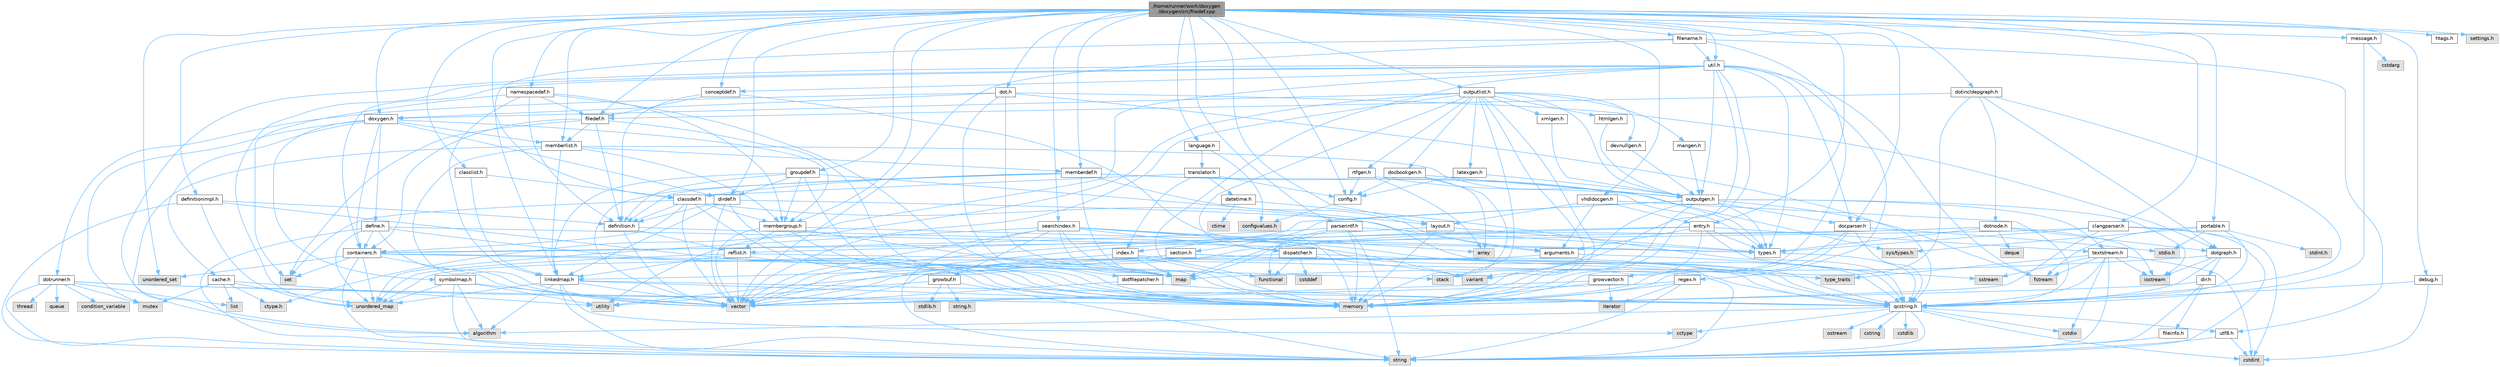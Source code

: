 digraph "/home/runner/work/doxygen/doxygen/src/filedef.cpp"
{
 // INTERACTIVE_SVG=YES
 // LATEX_PDF_SIZE
  bgcolor="transparent";
  edge [fontname=Helvetica,fontsize=10,labelfontname=Helvetica,labelfontsize=10];
  node [fontname=Helvetica,fontsize=10,shape=box,height=0.2,width=0.4];
  Node1 [id="Node000001",label="/home/runner/work/doxygen\l/doxygen/src/filedef.cpp",height=0.2,width=0.4,color="gray40", fillcolor="grey60", style="filled", fontcolor="black"];
  Node1 -> Node2 [id="edge1_Node000001_Node000002",color="steelblue1",style="solid"];
  Node2 [id="Node000002",label="unordered_set",height=0.2,width=0.4,color="grey60", fillcolor="#E0E0E0", style="filled"];
  Node1 -> Node3 [id="edge2_Node000001_Node000003",color="steelblue1",style="solid"];
  Node3 [id="Node000003",label="memberlist.h",height=0.2,width=0.4,color="grey40", fillcolor="white", style="filled",URL="$dd/d78/memberlist_8h.html",tooltip=" "];
  Node3 -> Node4 [id="edge3_Node000003_Node000004",color="steelblue1",style="solid"];
  Node4 [id="Node000004",label="vector",height=0.2,width=0.4,color="grey60", fillcolor="#E0E0E0", style="filled"];
  Node3 -> Node5 [id="edge4_Node000003_Node000005",color="steelblue1",style="solid"];
  Node5 [id="Node000005",label="algorithm",height=0.2,width=0.4,color="grey60", fillcolor="#E0E0E0", style="filled"];
  Node3 -> Node6 [id="edge5_Node000003_Node000006",color="steelblue1",style="solid"];
  Node6 [id="Node000006",label="memberdef.h",height=0.2,width=0.4,color="grey40", fillcolor="white", style="filled",URL="$d4/d46/memberdef_8h.html",tooltip=" "];
  Node6 -> Node4 [id="edge6_Node000006_Node000004",color="steelblue1",style="solid"];
  Node6 -> Node7 [id="edge7_Node000006_Node000007",color="steelblue1",style="solid"];
  Node7 [id="Node000007",label="memory",height=0.2,width=0.4,color="grey60", fillcolor="#E0E0E0", style="filled"];
  Node6 -> Node8 [id="edge8_Node000006_Node000008",color="steelblue1",style="solid"];
  Node8 [id="Node000008",label="sys/types.h",height=0.2,width=0.4,color="grey60", fillcolor="#E0E0E0", style="filled"];
  Node6 -> Node9 [id="edge9_Node000006_Node000009",color="steelblue1",style="solid"];
  Node9 [id="Node000009",label="types.h",height=0.2,width=0.4,color="grey40", fillcolor="white", style="filled",URL="$d9/d49/types_8h.html",tooltip="This file contains a number of basic enums and types."];
  Node9 -> Node10 [id="edge10_Node000009_Node000010",color="steelblue1",style="solid"];
  Node10 [id="Node000010",label="qcstring.h",height=0.2,width=0.4,color="grey40", fillcolor="white", style="filled",URL="$d7/d5c/qcstring_8h.html",tooltip=" "];
  Node10 -> Node11 [id="edge11_Node000010_Node000011",color="steelblue1",style="solid"];
  Node11 [id="Node000011",label="string",height=0.2,width=0.4,color="grey60", fillcolor="#E0E0E0", style="filled"];
  Node10 -> Node5 [id="edge12_Node000010_Node000005",color="steelblue1",style="solid"];
  Node10 -> Node12 [id="edge13_Node000010_Node000012",color="steelblue1",style="solid"];
  Node12 [id="Node000012",label="cctype",height=0.2,width=0.4,color="grey60", fillcolor="#E0E0E0", style="filled"];
  Node10 -> Node13 [id="edge14_Node000010_Node000013",color="steelblue1",style="solid"];
  Node13 [id="Node000013",label="cstring",height=0.2,width=0.4,color="grey60", fillcolor="#E0E0E0", style="filled"];
  Node10 -> Node14 [id="edge15_Node000010_Node000014",color="steelblue1",style="solid"];
  Node14 [id="Node000014",label="cstdio",height=0.2,width=0.4,color="grey60", fillcolor="#E0E0E0", style="filled"];
  Node10 -> Node15 [id="edge16_Node000010_Node000015",color="steelblue1",style="solid"];
  Node15 [id="Node000015",label="cstdlib",height=0.2,width=0.4,color="grey60", fillcolor="#E0E0E0", style="filled"];
  Node10 -> Node16 [id="edge17_Node000010_Node000016",color="steelblue1",style="solid"];
  Node16 [id="Node000016",label="cstdint",height=0.2,width=0.4,color="grey60", fillcolor="#E0E0E0", style="filled"];
  Node10 -> Node17 [id="edge18_Node000010_Node000017",color="steelblue1",style="solid"];
  Node17 [id="Node000017",label="ostream",height=0.2,width=0.4,color="grey60", fillcolor="#E0E0E0", style="filled"];
  Node10 -> Node18 [id="edge19_Node000010_Node000018",color="steelblue1",style="solid"];
  Node18 [id="Node000018",label="utf8.h",height=0.2,width=0.4,color="grey40", fillcolor="white", style="filled",URL="$db/d7c/utf8_8h.html",tooltip="Various UTF8 related helper functions."];
  Node18 -> Node16 [id="edge20_Node000018_Node000016",color="steelblue1",style="solid"];
  Node18 -> Node11 [id="edge21_Node000018_Node000011",color="steelblue1",style="solid"];
  Node6 -> Node19 [id="edge22_Node000006_Node000019",color="steelblue1",style="solid"];
  Node19 [id="Node000019",label="definition.h",height=0.2,width=0.4,color="grey40", fillcolor="white", style="filled",URL="$df/da1/definition_8h.html",tooltip=" "];
  Node19 -> Node4 [id="edge23_Node000019_Node000004",color="steelblue1",style="solid"];
  Node19 -> Node9 [id="edge24_Node000019_Node000009",color="steelblue1",style="solid"];
  Node19 -> Node20 [id="edge25_Node000019_Node000020",color="steelblue1",style="solid"];
  Node20 [id="Node000020",label="reflist.h",height=0.2,width=0.4,color="grey40", fillcolor="white", style="filled",URL="$d1/d02/reflist_8h.html",tooltip=" "];
  Node20 -> Node4 [id="edge26_Node000020_Node000004",color="steelblue1",style="solid"];
  Node20 -> Node21 [id="edge27_Node000020_Node000021",color="steelblue1",style="solid"];
  Node21 [id="Node000021",label="unordered_map",height=0.2,width=0.4,color="grey60", fillcolor="#E0E0E0", style="filled"];
  Node20 -> Node7 [id="edge28_Node000020_Node000007",color="steelblue1",style="solid"];
  Node20 -> Node10 [id="edge29_Node000020_Node000010",color="steelblue1",style="solid"];
  Node20 -> Node22 [id="edge30_Node000020_Node000022",color="steelblue1",style="solid"];
  Node22 [id="Node000022",label="linkedmap.h",height=0.2,width=0.4,color="grey40", fillcolor="white", style="filled",URL="$da/de1/linkedmap_8h.html",tooltip=" "];
  Node22 -> Node21 [id="edge31_Node000022_Node000021",color="steelblue1",style="solid"];
  Node22 -> Node4 [id="edge32_Node000022_Node000004",color="steelblue1",style="solid"];
  Node22 -> Node7 [id="edge33_Node000022_Node000007",color="steelblue1",style="solid"];
  Node22 -> Node11 [id="edge34_Node000022_Node000011",color="steelblue1",style="solid"];
  Node22 -> Node5 [id="edge35_Node000022_Node000005",color="steelblue1",style="solid"];
  Node22 -> Node12 [id="edge36_Node000022_Node000012",color="steelblue1",style="solid"];
  Node22 -> Node10 [id="edge37_Node000022_Node000010",color="steelblue1",style="solid"];
  Node6 -> Node23 [id="edge38_Node000006_Node000023",color="steelblue1",style="solid"];
  Node23 [id="Node000023",label="arguments.h",height=0.2,width=0.4,color="grey40", fillcolor="white", style="filled",URL="$df/d9b/arguments_8h.html",tooltip=" "];
  Node23 -> Node4 [id="edge39_Node000023_Node000004",color="steelblue1",style="solid"];
  Node23 -> Node10 [id="edge40_Node000023_Node000010",color="steelblue1",style="solid"];
  Node6 -> Node24 [id="edge41_Node000006_Node000024",color="steelblue1",style="solid"];
  Node24 [id="Node000024",label="classdef.h",height=0.2,width=0.4,color="grey40", fillcolor="white", style="filled",URL="$d1/da6/classdef_8h.html",tooltip=" "];
  Node24 -> Node7 [id="edge42_Node000024_Node000007",color="steelblue1",style="solid"];
  Node24 -> Node4 [id="edge43_Node000024_Node000004",color="steelblue1",style="solid"];
  Node24 -> Node25 [id="edge44_Node000024_Node000025",color="steelblue1",style="solid"];
  Node25 [id="Node000025",label="set",height=0.2,width=0.4,color="grey60", fillcolor="#E0E0E0", style="filled"];
  Node24 -> Node26 [id="edge45_Node000024_Node000026",color="steelblue1",style="solid"];
  Node26 [id="Node000026",label="containers.h",height=0.2,width=0.4,color="grey40", fillcolor="white", style="filled",URL="$d5/d75/containers_8h.html",tooltip=" "];
  Node26 -> Node4 [id="edge46_Node000026_Node000004",color="steelblue1",style="solid"];
  Node26 -> Node11 [id="edge47_Node000026_Node000011",color="steelblue1",style="solid"];
  Node26 -> Node25 [id="edge48_Node000026_Node000025",color="steelblue1",style="solid"];
  Node26 -> Node27 [id="edge49_Node000026_Node000027",color="steelblue1",style="solid"];
  Node27 [id="Node000027",label="map",height=0.2,width=0.4,color="grey60", fillcolor="#E0E0E0", style="filled"];
  Node26 -> Node2 [id="edge50_Node000026_Node000002",color="steelblue1",style="solid"];
  Node26 -> Node21 [id="edge51_Node000026_Node000021",color="steelblue1",style="solid"];
  Node26 -> Node28 [id="edge52_Node000026_Node000028",color="steelblue1",style="solid"];
  Node28 [id="Node000028",label="stack",height=0.2,width=0.4,color="grey60", fillcolor="#E0E0E0", style="filled"];
  Node24 -> Node19 [id="edge53_Node000024_Node000019",color="steelblue1",style="solid"];
  Node24 -> Node23 [id="edge54_Node000024_Node000023",color="steelblue1",style="solid"];
  Node24 -> Node29 [id="edge55_Node000024_Node000029",color="steelblue1",style="solid"];
  Node29 [id="Node000029",label="membergroup.h",height=0.2,width=0.4,color="grey40", fillcolor="white", style="filled",URL="$d9/d11/membergroup_8h.html",tooltip=" "];
  Node29 -> Node4 [id="edge56_Node000029_Node000004",color="steelblue1",style="solid"];
  Node29 -> Node27 [id="edge57_Node000029_Node000027",color="steelblue1",style="solid"];
  Node29 -> Node7 [id="edge58_Node000029_Node000007",color="steelblue1",style="solid"];
  Node29 -> Node9 [id="edge59_Node000029_Node000009",color="steelblue1",style="solid"];
  Node29 -> Node20 [id="edge60_Node000029_Node000020",color="steelblue1",style="solid"];
  Node3 -> Node22 [id="edge61_Node000003_Node000022",color="steelblue1",style="solid"];
  Node3 -> Node9 [id="edge62_Node000003_Node000009",color="steelblue1",style="solid"];
  Node3 -> Node29 [id="edge63_Node000003_Node000029",color="steelblue1",style="solid"];
  Node1 -> Node30 [id="edge64_Node000001_Node000030",color="steelblue1",style="solid"];
  Node30 [id="Node000030",label="classlist.h",height=0.2,width=0.4,color="grey40", fillcolor="white", style="filled",URL="$d2/df8/classlist_8h.html",tooltip=" "];
  Node30 -> Node22 [id="edge65_Node000030_Node000022",color="steelblue1",style="solid"];
  Node30 -> Node24 [id="edge66_Node000030_Node000024",color="steelblue1",style="solid"];
  Node1 -> Node31 [id="edge67_Node000001_Node000031",color="steelblue1",style="solid"];
  Node31 [id="Node000031",label="filedef.h",height=0.2,width=0.4,color="grey40", fillcolor="white", style="filled",URL="$d4/d3a/filedef_8h.html",tooltip=" "];
  Node31 -> Node7 [id="edge68_Node000031_Node000007",color="steelblue1",style="solid"];
  Node31 -> Node25 [id="edge69_Node000031_Node000025",color="steelblue1",style="solid"];
  Node31 -> Node19 [id="edge70_Node000031_Node000019",color="steelblue1",style="solid"];
  Node31 -> Node3 [id="edge71_Node000031_Node000003",color="steelblue1",style="solid"];
  Node31 -> Node26 [id="edge72_Node000031_Node000026",color="steelblue1",style="solid"];
  Node1 -> Node32 [id="edge73_Node000001_Node000032",color="steelblue1",style="solid"];
  Node32 [id="Node000032",label="doxygen.h",height=0.2,width=0.4,color="grey40", fillcolor="white", style="filled",URL="$d1/da1/doxygen_8h.html",tooltip=" "];
  Node32 -> Node33 [id="edge74_Node000032_Node000033",color="steelblue1",style="solid"];
  Node33 [id="Node000033",label="mutex",height=0.2,width=0.4,color="grey60", fillcolor="#E0E0E0", style="filled"];
  Node32 -> Node26 [id="edge75_Node000032_Node000026",color="steelblue1",style="solid"];
  Node32 -> Node29 [id="edge76_Node000032_Node000029",color="steelblue1",style="solid"];
  Node32 -> Node34 [id="edge77_Node000032_Node000034",color="steelblue1",style="solid"];
  Node34 [id="Node000034",label="dirdef.h",height=0.2,width=0.4,color="grey40", fillcolor="white", style="filled",URL="$d6/d15/dirdef_8h.html",tooltip=" "];
  Node34 -> Node4 [id="edge78_Node000034_Node000004",color="steelblue1",style="solid"];
  Node34 -> Node27 [id="edge79_Node000034_Node000027",color="steelblue1",style="solid"];
  Node34 -> Node10 [id="edge80_Node000034_Node000010",color="steelblue1",style="solid"];
  Node34 -> Node22 [id="edge81_Node000034_Node000022",color="steelblue1",style="solid"];
  Node34 -> Node19 [id="edge82_Node000034_Node000019",color="steelblue1",style="solid"];
  Node32 -> Node3 [id="edge83_Node000032_Node000003",color="steelblue1",style="solid"];
  Node32 -> Node35 [id="edge84_Node000032_Node000035",color="steelblue1",style="solid"];
  Node35 [id="Node000035",label="define.h",height=0.2,width=0.4,color="grey40", fillcolor="white", style="filled",URL="$df/d67/define_8h.html",tooltip=" "];
  Node35 -> Node4 [id="edge85_Node000035_Node000004",color="steelblue1",style="solid"];
  Node35 -> Node7 [id="edge86_Node000035_Node000007",color="steelblue1",style="solid"];
  Node35 -> Node11 [id="edge87_Node000035_Node000011",color="steelblue1",style="solid"];
  Node35 -> Node21 [id="edge88_Node000035_Node000021",color="steelblue1",style="solid"];
  Node35 -> Node10 [id="edge89_Node000035_Node000010",color="steelblue1",style="solid"];
  Node35 -> Node26 [id="edge90_Node000035_Node000026",color="steelblue1",style="solid"];
  Node32 -> Node36 [id="edge91_Node000032_Node000036",color="steelblue1",style="solid"];
  Node36 [id="Node000036",label="cache.h",height=0.2,width=0.4,color="grey40", fillcolor="white", style="filled",URL="$d3/d26/cache_8h.html",tooltip=" "];
  Node36 -> Node37 [id="edge92_Node000036_Node000037",color="steelblue1",style="solid"];
  Node37 [id="Node000037",label="list",height=0.2,width=0.4,color="grey60", fillcolor="#E0E0E0", style="filled"];
  Node36 -> Node21 [id="edge93_Node000036_Node000021",color="steelblue1",style="solid"];
  Node36 -> Node33 [id="edge94_Node000036_Node000033",color="steelblue1",style="solid"];
  Node36 -> Node38 [id="edge95_Node000036_Node000038",color="steelblue1",style="solid"];
  Node38 [id="Node000038",label="utility",height=0.2,width=0.4,color="grey60", fillcolor="#E0E0E0", style="filled"];
  Node36 -> Node39 [id="edge96_Node000036_Node000039",color="steelblue1",style="solid"];
  Node39 [id="Node000039",label="ctype.h",height=0.2,width=0.4,color="grey60", fillcolor="#E0E0E0", style="filled"];
  Node32 -> Node40 [id="edge97_Node000032_Node000040",color="steelblue1",style="solid"];
  Node40 [id="Node000040",label="symbolmap.h",height=0.2,width=0.4,color="grey40", fillcolor="white", style="filled",URL="$d7/ddd/symbolmap_8h.html",tooltip=" "];
  Node40 -> Node5 [id="edge98_Node000040_Node000005",color="steelblue1",style="solid"];
  Node40 -> Node21 [id="edge99_Node000040_Node000021",color="steelblue1",style="solid"];
  Node40 -> Node4 [id="edge100_Node000040_Node000004",color="steelblue1",style="solid"];
  Node40 -> Node11 [id="edge101_Node000040_Node000011",color="steelblue1",style="solid"];
  Node40 -> Node38 [id="edge102_Node000040_Node000038",color="steelblue1",style="solid"];
  Node1 -> Node6 [id="edge103_Node000001_Node000006",color="steelblue1",style="solid"];
  Node1 -> Node24 [id="edge104_Node000001_Node000024",color="steelblue1",style="solid"];
  Node1 -> Node41 [id="edge105_Node000001_Node000041",color="steelblue1",style="solid"];
  Node41 [id="Node000041",label="namespacedef.h",height=0.2,width=0.4,color="grey40", fillcolor="white", style="filled",URL="$d7/d97/namespacedef_8h.html",tooltip=" "];
  Node41 -> Node7 [id="edge106_Node000041_Node000007",color="steelblue1",style="solid"];
  Node41 -> Node25 [id="edge107_Node000041_Node000025",color="steelblue1",style="solid"];
  Node41 -> Node19 [id="edge108_Node000041_Node000019",color="steelblue1",style="solid"];
  Node41 -> Node31 [id="edge109_Node000041_Node000031",color="steelblue1",style="solid"];
  Node41 -> Node22 [id="edge110_Node000041_Node000022",color="steelblue1",style="solid"];
  Node41 -> Node29 [id="edge111_Node000041_Node000029",color="steelblue1",style="solid"];
  Node1 -> Node42 [id="edge112_Node000001_Node000042",color="steelblue1",style="solid"];
  Node42 [id="Node000042",label="util.h",height=0.2,width=0.4,color="grey40", fillcolor="white", style="filled",URL="$d8/d3c/util_8h.html",tooltip="A bunch of utility functions."];
  Node42 -> Node7 [id="edge113_Node000042_Node000007",color="steelblue1",style="solid"];
  Node42 -> Node21 [id="edge114_Node000042_Node000021",color="steelblue1",style="solid"];
  Node42 -> Node5 [id="edge115_Node000042_Node000005",color="steelblue1",style="solid"];
  Node42 -> Node43 [id="edge116_Node000042_Node000043",color="steelblue1",style="solid"];
  Node43 [id="Node000043",label="functional",height=0.2,width=0.4,color="grey60", fillcolor="#E0E0E0", style="filled"];
  Node42 -> Node44 [id="edge117_Node000042_Node000044",color="steelblue1",style="solid"];
  Node44 [id="Node000044",label="fstream",height=0.2,width=0.4,color="grey60", fillcolor="#E0E0E0", style="filled"];
  Node42 -> Node45 [id="edge118_Node000042_Node000045",color="steelblue1",style="solid"];
  Node45 [id="Node000045",label="variant",height=0.2,width=0.4,color="grey60", fillcolor="#E0E0E0", style="filled"];
  Node42 -> Node39 [id="edge119_Node000042_Node000039",color="steelblue1",style="solid"];
  Node42 -> Node9 [id="edge120_Node000042_Node000009",color="steelblue1",style="solid"];
  Node42 -> Node46 [id="edge121_Node000042_Node000046",color="steelblue1",style="solid"];
  Node46 [id="Node000046",label="docparser.h",height=0.2,width=0.4,color="grey40", fillcolor="white", style="filled",URL="$de/d9c/docparser_8h.html",tooltip=" "];
  Node46 -> Node47 [id="edge122_Node000046_Node000047",color="steelblue1",style="solid"];
  Node47 [id="Node000047",label="stdio.h",height=0.2,width=0.4,color="grey60", fillcolor="#E0E0E0", style="filled"];
  Node46 -> Node7 [id="edge123_Node000046_Node000007",color="steelblue1",style="solid"];
  Node46 -> Node10 [id="edge124_Node000046_Node000010",color="steelblue1",style="solid"];
  Node46 -> Node48 [id="edge125_Node000046_Node000048",color="steelblue1",style="solid"];
  Node48 [id="Node000048",label="growvector.h",height=0.2,width=0.4,color="grey40", fillcolor="white", style="filled",URL="$d7/d50/growvector_8h.html",tooltip=" "];
  Node48 -> Node4 [id="edge126_Node000048_Node000004",color="steelblue1",style="solid"];
  Node48 -> Node7 [id="edge127_Node000048_Node000007",color="steelblue1",style="solid"];
  Node48 -> Node49 [id="edge128_Node000048_Node000049",color="steelblue1",style="solid"];
  Node49 [id="Node000049",label="iterator",height=0.2,width=0.4,color="grey60", fillcolor="#E0E0E0", style="filled"];
  Node42 -> Node26 [id="edge129_Node000042_Node000026",color="steelblue1",style="solid"];
  Node42 -> Node50 [id="edge130_Node000042_Node000050",color="steelblue1",style="solid"];
  Node50 [id="Node000050",label="outputgen.h",height=0.2,width=0.4,color="grey40", fillcolor="white", style="filled",URL="$df/d06/outputgen_8h.html",tooltip=" "];
  Node50 -> Node7 [id="edge131_Node000050_Node000007",color="steelblue1",style="solid"];
  Node50 -> Node28 [id="edge132_Node000050_Node000028",color="steelblue1",style="solid"];
  Node50 -> Node51 [id="edge133_Node000050_Node000051",color="steelblue1",style="solid"];
  Node51 [id="Node000051",label="iostream",height=0.2,width=0.4,color="grey60", fillcolor="#E0E0E0", style="filled"];
  Node50 -> Node44 [id="edge134_Node000050_Node000044",color="steelblue1",style="solid"];
  Node50 -> Node9 [id="edge135_Node000050_Node000009",color="steelblue1",style="solid"];
  Node50 -> Node52 [id="edge136_Node000050_Node000052",color="steelblue1",style="solid"];
  Node52 [id="Node000052",label="index.h",height=0.2,width=0.4,color="grey40", fillcolor="white", style="filled",URL="$d1/db5/index_8h.html",tooltip=" "];
  Node52 -> Node7 [id="edge137_Node000052_Node000007",color="steelblue1",style="solid"];
  Node52 -> Node4 [id="edge138_Node000052_Node000004",color="steelblue1",style="solid"];
  Node52 -> Node27 [id="edge139_Node000052_Node000027",color="steelblue1",style="solid"];
  Node52 -> Node10 [id="edge140_Node000052_Node000010",color="steelblue1",style="solid"];
  Node50 -> Node53 [id="edge141_Node000050_Node000053",color="steelblue1",style="solid"];
  Node53 [id="Node000053",label="section.h",height=0.2,width=0.4,color="grey40", fillcolor="white", style="filled",URL="$d1/d2a/section_8h.html",tooltip=" "];
  Node53 -> Node11 [id="edge142_Node000053_Node000011",color="steelblue1",style="solid"];
  Node53 -> Node21 [id="edge143_Node000053_Node000021",color="steelblue1",style="solid"];
  Node53 -> Node10 [id="edge144_Node000053_Node000010",color="steelblue1",style="solid"];
  Node53 -> Node22 [id="edge145_Node000053_Node000022",color="steelblue1",style="solid"];
  Node50 -> Node54 [id="edge146_Node000050_Node000054",color="steelblue1",style="solid"];
  Node54 [id="Node000054",label="textstream.h",height=0.2,width=0.4,color="grey40", fillcolor="white", style="filled",URL="$d4/d7d/textstream_8h.html",tooltip=" "];
  Node54 -> Node11 [id="edge147_Node000054_Node000011",color="steelblue1",style="solid"];
  Node54 -> Node51 [id="edge148_Node000054_Node000051",color="steelblue1",style="solid"];
  Node54 -> Node55 [id="edge149_Node000054_Node000055",color="steelblue1",style="solid"];
  Node55 [id="Node000055",label="sstream",height=0.2,width=0.4,color="grey60", fillcolor="#E0E0E0", style="filled"];
  Node54 -> Node16 [id="edge150_Node000054_Node000016",color="steelblue1",style="solid"];
  Node54 -> Node14 [id="edge151_Node000054_Node000014",color="steelblue1",style="solid"];
  Node54 -> Node44 [id="edge152_Node000054_Node000044",color="steelblue1",style="solid"];
  Node54 -> Node56 [id="edge153_Node000054_Node000056",color="steelblue1",style="solid"];
  Node56 [id="Node000056",label="type_traits",height=0.2,width=0.4,color="grey60", fillcolor="#E0E0E0", style="filled"];
  Node54 -> Node10 [id="edge154_Node000054_Node000010",color="steelblue1",style="solid"];
  Node50 -> Node46 [id="edge155_Node000050_Node000046",color="steelblue1",style="solid"];
  Node42 -> Node57 [id="edge156_Node000042_Node000057",color="steelblue1",style="solid"];
  Node57 [id="Node000057",label="regex.h",height=0.2,width=0.4,color="grey40", fillcolor="white", style="filled",URL="$d1/d21/regex_8h.html",tooltip=" "];
  Node57 -> Node7 [id="edge157_Node000057_Node000007",color="steelblue1",style="solid"];
  Node57 -> Node11 [id="edge158_Node000057_Node000011",color="steelblue1",style="solid"];
  Node57 -> Node4 [id="edge159_Node000057_Node000004",color="steelblue1",style="solid"];
  Node57 -> Node49 [id="edge160_Node000057_Node000049",color="steelblue1",style="solid"];
  Node42 -> Node58 [id="edge161_Node000042_Node000058",color="steelblue1",style="solid"];
  Node58 [id="Node000058",label="conceptdef.h",height=0.2,width=0.4,color="grey40", fillcolor="white", style="filled",URL="$da/df1/conceptdef_8h.html",tooltip=" "];
  Node58 -> Node7 [id="edge162_Node000058_Node000007",color="steelblue1",style="solid"];
  Node58 -> Node19 [id="edge163_Node000058_Node000019",color="steelblue1",style="solid"];
  Node58 -> Node31 [id="edge164_Node000058_Node000031",color="steelblue1",style="solid"];
  Node1 -> Node59 [id="edge165_Node000001_Node000059",color="steelblue1",style="solid"];
  Node59 [id="Node000059",label="language.h",height=0.2,width=0.4,color="grey40", fillcolor="white", style="filled",URL="$d8/dce/language_8h.html",tooltip=" "];
  Node59 -> Node60 [id="edge166_Node000059_Node000060",color="steelblue1",style="solid"];
  Node60 [id="Node000060",label="translator.h",height=0.2,width=0.4,color="grey40", fillcolor="white", style="filled",URL="$d9/df1/translator_8h.html",tooltip=" "];
  Node60 -> Node24 [id="edge167_Node000060_Node000024",color="steelblue1",style="solid"];
  Node60 -> Node61 [id="edge168_Node000060_Node000061",color="steelblue1",style="solid"];
  Node61 [id="Node000061",label="config.h",height=0.2,width=0.4,color="grey40", fillcolor="white", style="filled",URL="$db/d16/config_8h.html",tooltip=" "];
  Node61 -> Node62 [id="edge169_Node000061_Node000062",color="steelblue1",style="solid"];
  Node62 [id="Node000062",label="configvalues.h",height=0.2,width=0.4,color="grey60", fillcolor="#E0E0E0", style="filled"];
  Node60 -> Node63 [id="edge170_Node000060_Node000063",color="steelblue1",style="solid"];
  Node63 [id="Node000063",label="datetime.h",height=0.2,width=0.4,color="grey40", fillcolor="white", style="filled",URL="$de/d1b/datetime_8h.html",tooltip=" "];
  Node63 -> Node64 [id="edge171_Node000063_Node000064",color="steelblue1",style="solid"];
  Node64 [id="Node000064",label="ctime",height=0.2,width=0.4,color="grey60", fillcolor="#E0E0E0", style="filled"];
  Node63 -> Node10 [id="edge172_Node000063_Node000010",color="steelblue1",style="solid"];
  Node60 -> Node52 [id="edge173_Node000060_Node000052",color="steelblue1",style="solid"];
  Node59 -> Node62 [id="edge174_Node000059_Node000062",color="steelblue1",style="solid"];
  Node1 -> Node65 [id="edge175_Node000001_Node000065",color="steelblue1",style="solid"];
  Node65 [id="Node000065",label="outputlist.h",height=0.2,width=0.4,color="grey40", fillcolor="white", style="filled",URL="$d2/db9/outputlist_8h.html",tooltip=" "];
  Node65 -> Node38 [id="edge176_Node000065_Node000038",color="steelblue1",style="solid"];
  Node65 -> Node4 [id="edge177_Node000065_Node000004",color="steelblue1",style="solid"];
  Node65 -> Node7 [id="edge178_Node000065_Node000007",color="steelblue1",style="solid"];
  Node65 -> Node45 [id="edge179_Node000065_Node000045",color="steelblue1",style="solid"];
  Node65 -> Node28 [id="edge180_Node000065_Node000028",color="steelblue1",style="solid"];
  Node65 -> Node50 [id="edge181_Node000065_Node000050",color="steelblue1",style="solid"];
  Node65 -> Node32 [id="edge182_Node000065_Node000032",color="steelblue1",style="solid"];
  Node65 -> Node66 [id="edge183_Node000065_Node000066",color="steelblue1",style="solid"];
  Node66 [id="Node000066",label="dispatcher.h",height=0.2,width=0.4,color="grey40", fillcolor="white", style="filled",URL="$da/d73/dispatcher_8h.html",tooltip=" "];
  Node66 -> Node67 [id="edge184_Node000066_Node000067",color="steelblue1",style="solid"];
  Node67 [id="Node000067",label="cstddef",height=0.2,width=0.4,color="grey60", fillcolor="#E0E0E0", style="filled"];
  Node66 -> Node38 [id="edge185_Node000066_Node000038",color="steelblue1",style="solid"];
  Node66 -> Node43 [id="edge186_Node000066_Node000043",color="steelblue1",style="solid"];
  Node66 -> Node45 [id="edge187_Node000066_Node000045",color="steelblue1",style="solid"];
  Node66 -> Node56 [id="edge188_Node000066_Node000056",color="steelblue1",style="solid"];
  Node65 -> Node68 [id="edge189_Node000065_Node000068",color="steelblue1",style="solid"];
  Node68 [id="Node000068",label="htmlgen.h",height=0.2,width=0.4,color="grey40", fillcolor="white", style="filled",URL="$d8/d56/htmlgen_8h.html",tooltip=" "];
  Node68 -> Node50 [id="edge190_Node000068_Node000050",color="steelblue1",style="solid"];
  Node65 -> Node69 [id="edge191_Node000065_Node000069",color="steelblue1",style="solid"];
  Node69 [id="Node000069",label="latexgen.h",height=0.2,width=0.4,color="grey40", fillcolor="white", style="filled",URL="$d6/d9c/latexgen_8h.html",tooltip=" "];
  Node69 -> Node61 [id="edge192_Node000069_Node000061",color="steelblue1",style="solid"];
  Node69 -> Node50 [id="edge193_Node000069_Node000050",color="steelblue1",style="solid"];
  Node65 -> Node70 [id="edge194_Node000065_Node000070",color="steelblue1",style="solid"];
  Node70 [id="Node000070",label="rtfgen.h",height=0.2,width=0.4,color="grey40", fillcolor="white", style="filled",URL="$d4/daa/rtfgen_8h.html",tooltip=" "];
  Node70 -> Node71 [id="edge195_Node000070_Node000071",color="steelblue1",style="solid"];
  Node71 [id="Node000071",label="array",height=0.2,width=0.4,color="grey60", fillcolor="#E0E0E0", style="filled"];
  Node70 -> Node61 [id="edge196_Node000070_Node000061",color="steelblue1",style="solid"];
  Node70 -> Node50 [id="edge197_Node000070_Node000050",color="steelblue1",style="solid"];
  Node65 -> Node72 [id="edge198_Node000065_Node000072",color="steelblue1",style="solid"];
  Node72 [id="Node000072",label="mangen.h",height=0.2,width=0.4,color="grey40", fillcolor="white", style="filled",URL="$da/dc0/mangen_8h.html",tooltip=" "];
  Node72 -> Node50 [id="edge199_Node000072_Node000050",color="steelblue1",style="solid"];
  Node65 -> Node73 [id="edge200_Node000065_Node000073",color="steelblue1",style="solid"];
  Node73 [id="Node000073",label="docbookgen.h",height=0.2,width=0.4,color="grey40", fillcolor="white", style="filled",URL="$de/dea/docbookgen_8h.html",tooltip=" "];
  Node73 -> Node7 [id="edge201_Node000073_Node000007",color="steelblue1",style="solid"];
  Node73 -> Node71 [id="edge202_Node000073_Node000071",color="steelblue1",style="solid"];
  Node73 -> Node61 [id="edge203_Node000073_Node000061",color="steelblue1",style="solid"];
  Node73 -> Node50 [id="edge204_Node000073_Node000050",color="steelblue1",style="solid"];
  Node65 -> Node74 [id="edge205_Node000065_Node000074",color="steelblue1",style="solid"];
  Node74 [id="Node000074",label="xmlgen.h",height=0.2,width=0.4,color="grey40", fillcolor="white", style="filled",URL="$d9/d67/xmlgen_8h.html",tooltip=" "];
  Node74 -> Node50 [id="edge206_Node000074_Node000050",color="steelblue1",style="solid"];
  Node65 -> Node75 [id="edge207_Node000065_Node000075",color="steelblue1",style="solid"];
  Node75 [id="Node000075",label="devnullgen.h",height=0.2,width=0.4,color="grey40", fillcolor="white", style="filled",URL="$d8/de5/devnullgen_8h.html",tooltip=" "];
  Node75 -> Node50 [id="edge208_Node000075_Node000050",color="steelblue1",style="solid"];
  Node1 -> Node76 [id="edge209_Node000001_Node000076",color="steelblue1",style="solid"];
  Node76 [id="Node000076",label="dot.h",height=0.2,width=0.4,color="grey40", fillcolor="white", style="filled",URL="$d6/d4a/dot_8h.html",tooltip=" "];
  Node76 -> Node27 [id="edge210_Node000076_Node000027",color="steelblue1",style="solid"];
  Node76 -> Node10 [id="edge211_Node000076_Node000010",color="steelblue1",style="solid"];
  Node76 -> Node77 [id="edge212_Node000076_Node000077",color="steelblue1",style="solid"];
  Node77 [id="Node000077",label="dotgraph.h",height=0.2,width=0.4,color="grey40", fillcolor="white", style="filled",URL="$d0/daa/dotgraph_8h.html",tooltip=" "];
  Node77 -> Node51 [id="edge213_Node000077_Node000051",color="steelblue1",style="solid"];
  Node77 -> Node27 [id="edge214_Node000077_Node000027",color="steelblue1",style="solid"];
  Node77 -> Node10 [id="edge215_Node000077_Node000010",color="steelblue1",style="solid"];
  Node77 -> Node78 [id="edge216_Node000077_Node000078",color="steelblue1",style="solid"];
  Node78 [id="Node000078",label="dir.h",height=0.2,width=0.4,color="grey40", fillcolor="white", style="filled",URL="$df/d9c/dir_8h.html",tooltip=" "];
  Node78 -> Node11 [id="edge217_Node000078_Node000011",color="steelblue1",style="solid"];
  Node78 -> Node7 [id="edge218_Node000078_Node000007",color="steelblue1",style="solid"];
  Node78 -> Node79 [id="edge219_Node000078_Node000079",color="steelblue1",style="solid"];
  Node79 [id="Node000079",label="fileinfo.h",height=0.2,width=0.4,color="grey40", fillcolor="white", style="filled",URL="$df/d45/fileinfo_8h.html",tooltip=" "];
  Node79 -> Node11 [id="edge220_Node000079_Node000011",color="steelblue1",style="solid"];
  Node76 -> Node80 [id="edge221_Node000076_Node000080",color="steelblue1",style="solid"];
  Node80 [id="Node000080",label="dotfilepatcher.h",height=0.2,width=0.4,color="grey40", fillcolor="white", style="filled",URL="$d3/d38/dotfilepatcher_8h.html",tooltip=" "];
  Node80 -> Node4 [id="edge222_Node000080_Node000004",color="steelblue1",style="solid"];
  Node80 -> Node10 [id="edge223_Node000080_Node000010",color="steelblue1",style="solid"];
  Node76 -> Node81 [id="edge224_Node000076_Node000081",color="steelblue1",style="solid"];
  Node81 [id="Node000081",label="dotrunner.h",height=0.2,width=0.4,color="grey40", fillcolor="white", style="filled",URL="$d2/dd1/dotrunner_8h.html",tooltip=" "];
  Node81 -> Node11 [id="edge225_Node000081_Node000011",color="steelblue1",style="solid"];
  Node81 -> Node82 [id="edge226_Node000081_Node000082",color="steelblue1",style="solid"];
  Node82 [id="Node000082",label="thread",height=0.2,width=0.4,color="grey60", fillcolor="#E0E0E0", style="filled"];
  Node81 -> Node37 [id="edge227_Node000081_Node000037",color="steelblue1",style="solid"];
  Node81 -> Node83 [id="edge228_Node000081_Node000083",color="steelblue1",style="solid"];
  Node83 [id="Node000083",label="queue",height=0.2,width=0.4,color="grey60", fillcolor="#E0E0E0", style="filled"];
  Node81 -> Node33 [id="edge229_Node000081_Node000033",color="steelblue1",style="solid"];
  Node81 -> Node84 [id="edge230_Node000081_Node000084",color="steelblue1",style="solid"];
  Node84 [id="Node000084",label="condition_variable",height=0.2,width=0.4,color="grey60", fillcolor="#E0E0E0", style="filled"];
  Node81 -> Node7 [id="edge231_Node000081_Node000007",color="steelblue1",style="solid"];
  Node81 -> Node10 [id="edge232_Node000081_Node000010",color="steelblue1",style="solid"];
  Node76 -> Node32 [id="edge233_Node000076_Node000032",color="steelblue1",style="solid"];
  Node1 -> Node85 [id="edge234_Node000001_Node000085",color="steelblue1",style="solid"];
  Node85 [id="Node000085",label="dotincldepgraph.h",height=0.2,width=0.4,color="grey40", fillcolor="white", style="filled",URL="$dd/d8c/dotincldepgraph_8h.html",tooltip=" "];
  Node85 -> Node7 [id="edge235_Node000085_Node000007",color="steelblue1",style="solid"];
  Node85 -> Node10 [id="edge236_Node000085_Node000010",color="steelblue1",style="solid"];
  Node85 -> Node31 [id="edge237_Node000085_Node000031",color="steelblue1",style="solid"];
  Node85 -> Node86 [id="edge238_Node000085_Node000086",color="steelblue1",style="solid"];
  Node86 [id="Node000086",label="dotnode.h",height=0.2,width=0.4,color="grey40", fillcolor="white", style="filled",URL="$d8/d3b/dotnode_8h.html",tooltip=" "];
  Node86 -> Node4 [id="edge239_Node000086_Node000004",color="steelblue1",style="solid"];
  Node86 -> Node27 [id="edge240_Node000086_Node000027",color="steelblue1",style="solid"];
  Node86 -> Node87 [id="edge241_Node000086_Node000087",color="steelblue1",style="solid"];
  Node87 [id="Node000087",label="deque",height=0.2,width=0.4,color="grey60", fillcolor="#E0E0E0", style="filled"];
  Node86 -> Node51 [id="edge242_Node000086_Node000051",color="steelblue1",style="solid"];
  Node86 -> Node9 [id="edge243_Node000086_Node000009",color="steelblue1",style="solid"];
  Node86 -> Node77 [id="edge244_Node000086_Node000077",color="steelblue1",style="solid"];
  Node85 -> Node77 [id="edge245_Node000085_Node000077",color="steelblue1",style="solid"];
  Node1 -> Node88 [id="edge246_Node000001_Node000088",color="steelblue1",style="solid"];
  Node88 [id="Node000088",label="message.h",height=0.2,width=0.4,color="grey40", fillcolor="white", style="filled",URL="$d2/d0d/message_8h.html",tooltip=" "];
  Node88 -> Node89 [id="edge247_Node000088_Node000089",color="steelblue1",style="solid"];
  Node89 [id="Node000089",label="cstdarg",height=0.2,width=0.4,color="grey60", fillcolor="#E0E0E0", style="filled"];
  Node88 -> Node10 [id="edge248_Node000088_Node000010",color="steelblue1",style="solid"];
  Node1 -> Node46 [id="edge249_Node000001_Node000046",color="steelblue1",style="solid"];
  Node1 -> Node90 [id="edge250_Node000001_Node000090",color="steelblue1",style="solid"];
  Node90 [id="Node000090",label="searchindex.h",height=0.2,width=0.4,color="grey40", fillcolor="white", style="filled",URL="$de/d07/searchindex_8h.html",tooltip="Web server based search engine."];
  Node90 -> Node7 [id="edge251_Node000090_Node000007",color="steelblue1",style="solid"];
  Node90 -> Node4 [id="edge252_Node000090_Node000004",color="steelblue1",style="solid"];
  Node90 -> Node27 [id="edge253_Node000090_Node000027",color="steelblue1",style="solid"];
  Node90 -> Node21 [id="edge254_Node000090_Node000021",color="steelblue1",style="solid"];
  Node90 -> Node11 [id="edge255_Node000090_Node000011",color="steelblue1",style="solid"];
  Node90 -> Node71 [id="edge256_Node000090_Node000071",color="steelblue1",style="solid"];
  Node90 -> Node45 [id="edge257_Node000090_Node000045",color="steelblue1",style="solid"];
  Node90 -> Node10 [id="edge258_Node000090_Node000010",color="steelblue1",style="solid"];
  Node90 -> Node91 [id="edge259_Node000090_Node000091",color="steelblue1",style="solid"];
  Node91 [id="Node000091",label="growbuf.h",height=0.2,width=0.4,color="grey40", fillcolor="white", style="filled",URL="$dd/d72/growbuf_8h.html",tooltip=" "];
  Node91 -> Node38 [id="edge260_Node000091_Node000038",color="steelblue1",style="solid"];
  Node91 -> Node92 [id="edge261_Node000091_Node000092",color="steelblue1",style="solid"];
  Node92 [id="Node000092",label="stdlib.h",height=0.2,width=0.4,color="grey60", fillcolor="#E0E0E0", style="filled"];
  Node91 -> Node93 [id="edge262_Node000091_Node000093",color="steelblue1",style="solid"];
  Node93 [id="Node000093",label="string.h",height=0.2,width=0.4,color="grey60", fillcolor="#E0E0E0", style="filled"];
  Node91 -> Node11 [id="edge263_Node000091_Node000011",color="steelblue1",style="solid"];
  Node90 -> Node66 [id="edge264_Node000090_Node000066",color="steelblue1",style="solid"];
  Node1 -> Node94 [id="edge265_Node000001_Node000094",color="steelblue1",style="solid"];
  Node94 [id="Node000094",label="htags.h",height=0.2,width=0.4,color="grey40", fillcolor="white", style="filled",URL="$d7/d85/htags_8h.html",tooltip=" "];
  Node1 -> Node95 [id="edge266_Node000001_Node000095",color="steelblue1",style="solid"];
  Node95 [id="Node000095",label="parserintf.h",height=0.2,width=0.4,color="grey40", fillcolor="white", style="filled",URL="$da/d55/parserintf_8h.html",tooltip=" "];
  Node95 -> Node43 [id="edge267_Node000095_Node000043",color="steelblue1",style="solid"];
  Node95 -> Node7 [id="edge268_Node000095_Node000007",color="steelblue1",style="solid"];
  Node95 -> Node27 [id="edge269_Node000095_Node000027",color="steelblue1",style="solid"];
  Node95 -> Node11 [id="edge270_Node000095_Node000011",color="steelblue1",style="solid"];
  Node95 -> Node9 [id="edge271_Node000095_Node000009",color="steelblue1",style="solid"];
  Node95 -> Node26 [id="edge272_Node000095_Node000026",color="steelblue1",style="solid"];
  Node1 -> Node96 [id="edge273_Node000001_Node000096",color="steelblue1",style="solid"];
  Node96 [id="Node000096",label="portable.h",height=0.2,width=0.4,color="grey40", fillcolor="white", style="filled",URL="$d2/de2/portable_8h.html",tooltip="Portable versions of functions that are platform dependent."];
  Node96 -> Node47 [id="edge274_Node000096_Node000047",color="steelblue1",style="solid"];
  Node96 -> Node8 [id="edge275_Node000096_Node000008",color="steelblue1",style="solid"];
  Node96 -> Node97 [id="edge276_Node000096_Node000097",color="steelblue1",style="solid"];
  Node97 [id="Node000097",label="stdint.h",height=0.2,width=0.4,color="grey60", fillcolor="#E0E0E0", style="filled"];
  Node96 -> Node44 [id="edge277_Node000096_Node000044",color="steelblue1",style="solid"];
  Node96 -> Node10 [id="edge278_Node000096_Node000010",color="steelblue1",style="solid"];
  Node1 -> Node98 [id="edge279_Node000001_Node000098",color="steelblue1",style="solid"];
  Node98 [id="Node000098",label="vhdldocgen.h",height=0.2,width=0.4,color="grey40", fillcolor="white", style="filled",URL="$dd/dec/vhdldocgen_8h.html",tooltip=" "];
  Node98 -> Node10 [id="edge280_Node000098_Node000010",color="steelblue1",style="solid"];
  Node98 -> Node99 [id="edge281_Node000098_Node000099",color="steelblue1",style="solid"];
  Node99 [id="Node000099",label="layout.h",height=0.2,width=0.4,color="grey40", fillcolor="white", style="filled",URL="$db/d51/layout_8h.html",tooltip=" "];
  Node99 -> Node7 [id="edge282_Node000099_Node000007",color="steelblue1",style="solid"];
  Node99 -> Node4 [id="edge283_Node000099_Node000004",color="steelblue1",style="solid"];
  Node99 -> Node9 [id="edge284_Node000099_Node000009",color="steelblue1",style="solid"];
  Node98 -> Node23 [id="edge285_Node000098_Node000023",color="steelblue1",style="solid"];
  Node98 -> Node100 [id="edge286_Node000098_Node000100",color="steelblue1",style="solid"];
  Node100 [id="Node000100",label="entry.h",height=0.2,width=0.4,color="grey40", fillcolor="white", style="filled",URL="$d1/dc6/entry_8h.html",tooltip=" "];
  Node100 -> Node4 [id="edge287_Node000100_Node000004",color="steelblue1",style="solid"];
  Node100 -> Node7 [id="edge288_Node000100_Node000007",color="steelblue1",style="solid"];
  Node100 -> Node55 [id="edge289_Node000100_Node000055",color="steelblue1",style="solid"];
  Node100 -> Node9 [id="edge290_Node000100_Node000009",color="steelblue1",style="solid"];
  Node100 -> Node23 [id="edge291_Node000100_Node000023",color="steelblue1",style="solid"];
  Node100 -> Node20 [id="edge292_Node000100_Node000020",color="steelblue1",style="solid"];
  Node100 -> Node54 [id="edge293_Node000100_Node000054",color="steelblue1",style="solid"];
  Node1 -> Node101 [id="edge294_Node000001_Node000101",color="steelblue1",style="solid"];
  Node101 [id="Node000101",label="debug.h",height=0.2,width=0.4,color="grey40", fillcolor="white", style="filled",URL="$db/d16/debug_8h.html",tooltip=" "];
  Node101 -> Node16 [id="edge295_Node000101_Node000016",color="steelblue1",style="solid"];
  Node101 -> Node10 [id="edge296_Node000101_Node000010",color="steelblue1",style="solid"];
  Node1 -> Node99 [id="edge297_Node000001_Node000099",color="steelblue1",style="solid"];
  Node1 -> Node100 [id="edge298_Node000001_Node000100",color="steelblue1",style="solid"];
  Node1 -> Node102 [id="edge299_Node000001_Node000102",color="steelblue1",style="solid"];
  Node102 [id="Node000102",label="groupdef.h",height=0.2,width=0.4,color="grey40", fillcolor="white", style="filled",URL="$d1/de6/groupdef_8h.html",tooltip=" "];
  Node102 -> Node7 [id="edge300_Node000102_Node000007",color="steelblue1",style="solid"];
  Node102 -> Node19 [id="edge301_Node000102_Node000019",color="steelblue1",style="solid"];
  Node102 -> Node34 [id="edge302_Node000102_Node000034",color="steelblue1",style="solid"];
  Node102 -> Node99 [id="edge303_Node000102_Node000099",color="steelblue1",style="solid"];
  Node102 -> Node29 [id="edge304_Node000102_Node000029",color="steelblue1",style="solid"];
  Node102 -> Node22 [id="edge305_Node000102_Node000022",color="steelblue1",style="solid"];
  Node1 -> Node103 [id="edge306_Node000001_Node000103",color="steelblue1",style="solid"];
  Node103 [id="Node000103",label="filename.h",height=0.2,width=0.4,color="grey40", fillcolor="white", style="filled",URL="$dc/dd6/filename_8h.html",tooltip=" "];
  Node103 -> Node7 [id="edge307_Node000103_Node000007",color="steelblue1",style="solid"];
  Node103 -> Node4 [id="edge308_Node000103_Node000004",color="steelblue1",style="solid"];
  Node103 -> Node22 [id="edge309_Node000103_Node000022",color="steelblue1",style="solid"];
  Node103 -> Node18 [id="edge310_Node000103_Node000018",color="steelblue1",style="solid"];
  Node103 -> Node42 [id="edge311_Node000103_Node000042",color="steelblue1",style="solid"];
  Node1 -> Node29 [id="edge312_Node000001_Node000029",color="steelblue1",style="solid"];
  Node1 -> Node34 [id="edge313_Node000001_Node000034",color="steelblue1",style="solid"];
  Node1 -> Node61 [id="edge314_Node000001_Node000061",color="steelblue1",style="solid"];
  Node1 -> Node104 [id="edge315_Node000001_Node000104",color="steelblue1",style="solid"];
  Node104 [id="Node000104",label="clangparser.h",height=0.2,width=0.4,color="grey40", fillcolor="white", style="filled",URL="$d5/df7/clangparser_8h.html",tooltip=" "];
  Node104 -> Node26 [id="edge316_Node000104_Node000026",color="steelblue1",style="solid"];
  Node104 -> Node9 [id="edge317_Node000104_Node000009",color="steelblue1",style="solid"];
  Node104 -> Node7 [id="edge318_Node000104_Node000007",color="steelblue1",style="solid"];
  Node104 -> Node11 [id="edge319_Node000104_Node000011",color="steelblue1",style="solid"];
  Node104 -> Node16 [id="edge320_Node000104_Node000016",color="steelblue1",style="solid"];
  Node1 -> Node105 [id="edge321_Node000001_Node000105",color="steelblue1",style="solid"];
  Node105 [id="Node000105",label="settings.h",height=0.2,width=0.4,color="grey60", fillcolor="#E0E0E0", style="filled"];
  Node1 -> Node106 [id="edge322_Node000001_Node000106",color="steelblue1",style="solid"];
  Node106 [id="Node000106",label="definitionimpl.h",height=0.2,width=0.4,color="grey40", fillcolor="white", style="filled",URL="$d2/dab/definitionimpl_8h.html",tooltip=" "];
  Node106 -> Node7 [id="edge323_Node000106_Node000007",color="steelblue1",style="solid"];
  Node106 -> Node21 [id="edge324_Node000106_Node000021",color="steelblue1",style="solid"];
  Node106 -> Node11 [id="edge325_Node000106_Node000011",color="steelblue1",style="solid"];
  Node106 -> Node19 [id="edge326_Node000106_Node000019",color="steelblue1",style="solid"];
  Node1 -> Node58 [id="edge327_Node000001_Node000058",color="steelblue1",style="solid"];
}
